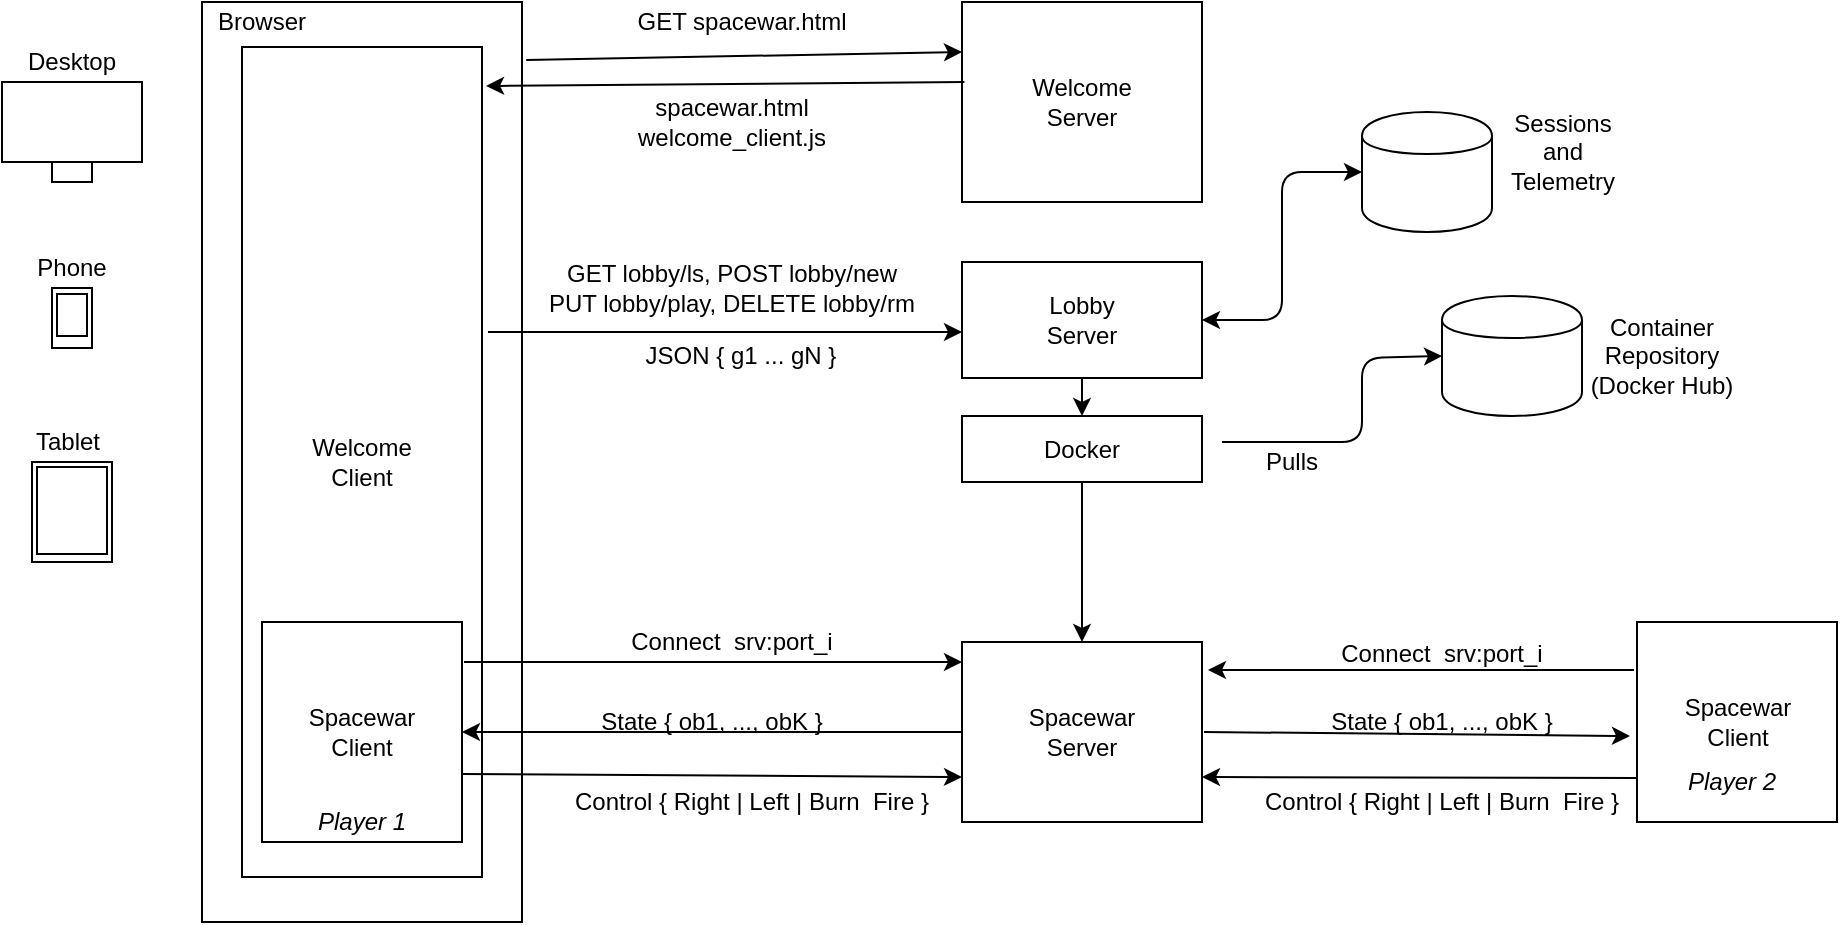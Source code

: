 <mxfile version="12.5.8" type="github" pages="2">
  <diagram id="-MNmQAJdXIxdF0hV3k_a" name="Page-1">
    <mxGraphModel dx="1262" dy="760" grid="1" gridSize="10" guides="1" tooltips="1" connect="1" arrows="1" fold="1" page="1" pageScale="1" pageWidth="1100" pageHeight="850" math="0" shadow="0">
      <root>
        <mxCell id="0"/>
        <mxCell id="1" parent="0"/>
        <mxCell id="GTpEuiMnmMogO06giJks-11" value="" style="rounded=0;whiteSpace=wrap;html=1;" parent="1" vertex="1">
          <mxGeometry x="165" y="122" width="160" height="460" as="geometry"/>
        </mxCell>
        <mxCell id="BTNIQl1lcjPrq77fa2lV-5" value="" style="rounded=0;whiteSpace=wrap;html=1;" parent="1" vertex="1">
          <mxGeometry x="80" y="352" width="40" height="50" as="geometry"/>
        </mxCell>
        <mxCell id="BTNIQl1lcjPrq77fa2lV-1" value="" style="rounded=0;whiteSpace=wrap;html=1;" parent="1" vertex="1">
          <mxGeometry x="65" y="162" width="70" height="40" as="geometry"/>
        </mxCell>
        <mxCell id="BTNIQl1lcjPrq77fa2lV-2" value="" style="rounded=0;whiteSpace=wrap;html=1;" parent="1" vertex="1">
          <mxGeometry x="90" y="202" width="20" height="10" as="geometry"/>
        </mxCell>
        <mxCell id="BTNIQl1lcjPrq77fa2lV-3" value="" style="rounded=0;whiteSpace=wrap;html=1;snapToPoint=0;" parent="1" vertex="1">
          <mxGeometry x="82.5" y="354.5" width="35" height="43.5" as="geometry"/>
        </mxCell>
        <mxCell id="BTNIQl1lcjPrq77fa2lV-6" value="" style="rounded=0;whiteSpace=wrap;html=1;" parent="1" vertex="1">
          <mxGeometry x="90" y="265" width="20" height="30" as="geometry"/>
        </mxCell>
        <mxCell id="GTpEuiMnmMogO06giJks-6" value="" style="rounded=0;whiteSpace=wrap;html=1;" parent="1" vertex="1">
          <mxGeometry x="92.5" y="268" width="15" height="21" as="geometry"/>
        </mxCell>
        <mxCell id="GTpEuiMnmMogO06giJks-8" value="Welcome&lt;br&gt;Client" style="rounded=0;whiteSpace=wrap;html=1;" parent="1" vertex="1">
          <mxGeometry x="185" y="144.5" width="120" height="415" as="geometry"/>
        </mxCell>
        <mxCell id="GTpEuiMnmMogO06giJks-10" value="Spacewar&lt;br&gt;Client" style="rounded=0;whiteSpace=wrap;html=1;" parent="1" vertex="1">
          <mxGeometry x="195" y="432" width="100" height="110" as="geometry"/>
        </mxCell>
        <mxCell id="GTpEuiMnmMogO06giJks-12" value="Welcome&lt;br&gt;Server" style="rounded=0;whiteSpace=wrap;html=1;" parent="1" vertex="1">
          <mxGeometry x="545" y="122" width="120" height="100" as="geometry"/>
        </mxCell>
        <mxCell id="MLfxrH9U8GJCvspRP1UE-8" style="edgeStyle=orthogonalEdgeStyle;rounded=0;orthogonalLoop=1;jettySize=auto;html=1;exitX=0.5;exitY=1;exitDx=0;exitDy=0;entryX=0.5;entryY=0;entryDx=0;entryDy=0;" parent="1" source="GTpEuiMnmMogO06giJks-15" target="GTpEuiMnmMogO06giJks-20" edge="1">
          <mxGeometry relative="1" as="geometry"/>
        </mxCell>
        <mxCell id="GTpEuiMnmMogO06giJks-15" value="Lobby&lt;br&gt;Server" style="rounded=0;whiteSpace=wrap;html=1;" parent="1" vertex="1">
          <mxGeometry x="545" y="252" width="120" height="58" as="geometry"/>
        </mxCell>
        <mxCell id="GTpEuiMnmMogO06giJks-17" value="Spacewar&lt;br&gt;Server" style="rounded=0;whiteSpace=wrap;html=1;" parent="1" vertex="1">
          <mxGeometry x="545" y="442" width="120" height="90" as="geometry"/>
        </mxCell>
        <mxCell id="GTpEuiMnmMogO06giJks-20" value="Docker" style="rounded=0;whiteSpace=wrap;html=1;" parent="1" vertex="1">
          <mxGeometry x="545" y="329" width="120" height="33" as="geometry"/>
        </mxCell>
        <mxCell id="MLfxrH9U8GJCvspRP1UE-3" value="" style="endArrow=classic;html=1;exitX=0.5;exitY=1;exitDx=0;exitDy=0;entryX=0.5;entryY=0;entryDx=0;entryDy=0;" parent="1" source="GTpEuiMnmMogO06giJks-20" target="GTpEuiMnmMogO06giJks-17" edge="1">
          <mxGeometry width="50" height="50" relative="1" as="geometry">
            <mxPoint x="115" y="542" as="sourcePoint"/>
            <mxPoint x="165" y="492" as="targetPoint"/>
          </mxGeometry>
        </mxCell>
        <mxCell id="MLfxrH9U8GJCvspRP1UE-9" value="" style="shape=cylinder;whiteSpace=wrap;html=1;boundedLbl=1;backgroundOutline=1;" parent="1" vertex="1">
          <mxGeometry x="745" y="177" width="65" height="60" as="geometry"/>
        </mxCell>
        <mxCell id="MLfxrH9U8GJCvspRP1UE-11" value="Sessions&lt;br&gt;and&lt;br&gt;Telemetry" style="text;html=1;align=center;verticalAlign=middle;resizable=0;points=[];autosize=1;" parent="1" vertex="1">
          <mxGeometry x="810" y="172" width="70" height="50" as="geometry"/>
        </mxCell>
        <mxCell id="MLfxrH9U8GJCvspRP1UE-12" value="Desktop" style="text;html=1;strokeColor=none;fillColor=none;align=center;verticalAlign=middle;whiteSpace=wrap;rounded=0;" parent="1" vertex="1">
          <mxGeometry x="80" y="142" width="40" height="20" as="geometry"/>
        </mxCell>
        <mxCell id="MLfxrH9U8GJCvspRP1UE-13" value="Phone" style="text;html=1;strokeColor=none;fillColor=none;align=center;verticalAlign=middle;whiteSpace=wrap;rounded=0;" parent="1" vertex="1">
          <mxGeometry x="80" y="245" width="40" height="20" as="geometry"/>
        </mxCell>
        <mxCell id="MLfxrH9U8GJCvspRP1UE-15" value="Tablet" style="text;html=1;strokeColor=none;fillColor=none;align=center;verticalAlign=middle;whiteSpace=wrap;rounded=0;" parent="1" vertex="1">
          <mxGeometry x="77.5" y="332" width="40" height="20" as="geometry"/>
        </mxCell>
        <mxCell id="iC5oyhufUp80yWhtW3xy-1" value="" style="endArrow=classic;html=1;exitX=0.01;exitY=0.4;exitDx=0;exitDy=0;entryX=1.017;entryY=0.047;entryDx=0;entryDy=0;entryPerimeter=0;exitPerimeter=0;" edge="1" parent="1" source="GTpEuiMnmMogO06giJks-12" target="GTpEuiMnmMogO06giJks-8">
          <mxGeometry width="50" height="50" relative="1" as="geometry">
            <mxPoint x="115" y="552" as="sourcePoint"/>
            <mxPoint x="165" y="502" as="targetPoint"/>
          </mxGeometry>
        </mxCell>
        <mxCell id="iC5oyhufUp80yWhtW3xy-5" value="Browser" style="text;html=1;strokeColor=none;fillColor=none;align=center;verticalAlign=middle;whiteSpace=wrap;rounded=0;" vertex="1" parent="1">
          <mxGeometry x="175" y="122" width="40" height="20" as="geometry"/>
        </mxCell>
        <mxCell id="iC5oyhufUp80yWhtW3xy-6" value="GET spacewar.html" style="text;html=1;strokeColor=none;fillColor=none;align=center;verticalAlign=middle;whiteSpace=wrap;rounded=0;" vertex="1" parent="1">
          <mxGeometry x="380" y="122" width="110" height="20" as="geometry"/>
        </mxCell>
        <mxCell id="iC5oyhufUp80yWhtW3xy-10" value="spacewar.html&lt;br&gt;welcome_client.js" style="text;html=1;strokeColor=none;fillColor=none;align=center;verticalAlign=middle;whiteSpace=wrap;rounded=0;" vertex="1" parent="1">
          <mxGeometry x="410" y="172" width="40" height="20" as="geometry"/>
        </mxCell>
        <mxCell id="iC5oyhufUp80yWhtW3xy-14" value="GET lobby/ls, POST lobby/new&lt;br&gt;PUT lobby/play, DELETE lobby/rm" style="text;html=1;strokeColor=none;fillColor=none;align=center;verticalAlign=middle;whiteSpace=wrap;rounded=0;" vertex="1" parent="1">
          <mxGeometry x="305" y="245" width="250" height="40" as="geometry"/>
        </mxCell>
        <mxCell id="iC5oyhufUp80yWhtW3xy-15" value="" style="endArrow=classic;html=1;entryX=0.96;entryY=1.05;entryDx=0;entryDy=0;entryPerimeter=0;" edge="1" parent="1" target="iC5oyhufUp80yWhtW3xy-14">
          <mxGeometry width="50" height="50" relative="1" as="geometry">
            <mxPoint x="308" y="287" as="sourcePoint"/>
            <mxPoint x="115" y="502" as="targetPoint"/>
          </mxGeometry>
        </mxCell>
        <mxCell id="iC5oyhufUp80yWhtW3xy-16" value="JSON { g1 ... gN }" style="text;html=1;strokeColor=none;fillColor=none;align=center;verticalAlign=middle;whiteSpace=wrap;rounded=0;" vertex="1" parent="1">
          <mxGeometry x="352.5" y="289" width="162.5" height="20" as="geometry"/>
        </mxCell>
        <mxCell id="iC5oyhufUp80yWhtW3xy-17" value="" style="endArrow=classic;html=1;exitX=1.01;exitY=0.182;exitDx=0;exitDy=0;exitPerimeter=0;" edge="1" parent="1" source="GTpEuiMnmMogO06giJks-10">
          <mxGeometry width="50" height="50" relative="1" as="geometry">
            <mxPoint x="65" y="612" as="sourcePoint"/>
            <mxPoint x="545" y="452" as="targetPoint"/>
          </mxGeometry>
        </mxCell>
        <mxCell id="iC5oyhufUp80yWhtW3xy-18" value="Connect&amp;nbsp; srv:port_i" style="text;html=1;strokeColor=none;fillColor=none;align=center;verticalAlign=middle;whiteSpace=wrap;rounded=0;" vertex="1" parent="1">
          <mxGeometry x="370" y="432" width="120" height="20" as="geometry"/>
        </mxCell>
        <mxCell id="iC5oyhufUp80yWhtW3xy-23" value="State { ob1, ..., obK }" style="text;html=1;strokeColor=none;fillColor=none;align=center;verticalAlign=middle;whiteSpace=wrap;rounded=0;" vertex="1" parent="1">
          <mxGeometry x="350" y="472" width="140" height="20" as="geometry"/>
        </mxCell>
        <mxCell id="iC5oyhufUp80yWhtW3xy-26" value="" style="endArrow=classic;html=1;exitX=0;exitY=0.5;exitDx=0;exitDy=0;entryX=1;entryY=0.5;entryDx=0;entryDy=0;" edge="1" parent="1" source="GTpEuiMnmMogO06giJks-17" target="GTpEuiMnmMogO06giJks-10">
          <mxGeometry width="50" height="50" relative="1" as="geometry">
            <mxPoint x="65" y="612" as="sourcePoint"/>
            <mxPoint x="115" y="562" as="targetPoint"/>
          </mxGeometry>
        </mxCell>
        <mxCell id="iC5oyhufUp80yWhtW3xy-30" value="" style="endArrow=classic;html=1;entryX=0;entryY=0.25;entryDx=0;entryDy=0;exitX=1.013;exitY=0.063;exitDx=0;exitDy=0;exitPerimeter=0;" edge="1" parent="1" source="GTpEuiMnmMogO06giJks-11" target="GTpEuiMnmMogO06giJks-12">
          <mxGeometry width="50" height="50" relative="1" as="geometry">
            <mxPoint x="65" y="592" as="sourcePoint"/>
            <mxPoint x="115" y="542" as="targetPoint"/>
          </mxGeometry>
        </mxCell>
        <mxCell id="iC5oyhufUp80yWhtW3xy-31" value="" style="endArrow=classic;html=1;entryX=0;entryY=0.75;entryDx=0;entryDy=0;exitX=1;exitY=0.691;exitDx=0;exitDy=0;exitPerimeter=0;" edge="1" parent="1" source="GTpEuiMnmMogO06giJks-10" target="GTpEuiMnmMogO06giJks-17">
          <mxGeometry width="50" height="50" relative="1" as="geometry">
            <mxPoint x="305" y="510" as="sourcePoint"/>
            <mxPoint x="115" y="602" as="targetPoint"/>
          </mxGeometry>
        </mxCell>
        <mxCell id="iC5oyhufUp80yWhtW3xy-32" value="Control { Right | Left | Burn&amp;nbsp; Fire }" style="text;html=1;strokeColor=none;fillColor=none;align=center;verticalAlign=middle;whiteSpace=wrap;rounded=0;" vertex="1" parent="1">
          <mxGeometry x="325" y="512" width="230" height="20" as="geometry"/>
        </mxCell>
        <mxCell id="iC5oyhufUp80yWhtW3xy-34" value="" style="endArrow=classic;startArrow=classic;html=1;exitX=1;exitY=0.5;exitDx=0;exitDy=0;entryX=0;entryY=0.5;entryDx=0;entryDy=0;" edge="1" parent="1" source="GTpEuiMnmMogO06giJks-15" target="MLfxrH9U8GJCvspRP1UE-9">
          <mxGeometry width="50" height="50" relative="1" as="geometry">
            <mxPoint x="725" y="352" as="sourcePoint"/>
            <mxPoint x="775" y="302" as="targetPoint"/>
            <Array as="points">
              <mxPoint x="705" y="281"/>
              <mxPoint x="705" y="207"/>
            </Array>
          </mxGeometry>
        </mxCell>
        <mxCell id="iC5oyhufUp80yWhtW3xy-35" value="" style="shape=cylinder;whiteSpace=wrap;html=1;boundedLbl=1;backgroundOutline=1;" vertex="1" parent="1">
          <mxGeometry x="785" y="269" width="70" height="60" as="geometry"/>
        </mxCell>
        <mxCell id="iC5oyhufUp80yWhtW3xy-36" value="Container Repository&lt;br&gt;(Docker Hub)" style="text;html=1;strokeColor=none;fillColor=none;align=center;verticalAlign=middle;whiteSpace=wrap;rounded=0;" vertex="1" parent="1">
          <mxGeometry x="845" y="289" width="100" height="20" as="geometry"/>
        </mxCell>
        <mxCell id="iC5oyhufUp80yWhtW3xy-38" value="" style="endArrow=classic;html=1;entryX=0;entryY=0.5;entryDx=0;entryDy=0;" edge="1" parent="1" target="iC5oyhufUp80yWhtW3xy-35">
          <mxGeometry width="50" height="50" relative="1" as="geometry">
            <mxPoint x="675" y="342" as="sourcePoint"/>
            <mxPoint x="745" y="302" as="targetPoint"/>
            <Array as="points">
              <mxPoint x="745" y="342"/>
              <mxPoint x="745" y="300"/>
            </Array>
          </mxGeometry>
        </mxCell>
        <mxCell id="iC5oyhufUp80yWhtW3xy-39" value="Pulls" style="text;html=1;strokeColor=none;fillColor=none;align=center;verticalAlign=middle;whiteSpace=wrap;rounded=0;" vertex="1" parent="1">
          <mxGeometry x="690" y="342" width="40" height="20" as="geometry"/>
        </mxCell>
        <mxCell id="iC5oyhufUp80yWhtW3xy-40" value="Spacewar&lt;br&gt;Client" style="rounded=0;whiteSpace=wrap;html=1;" vertex="1" parent="1">
          <mxGeometry x="882.5" y="432" width="100" height="100" as="geometry"/>
        </mxCell>
        <mxCell id="iC5oyhufUp80yWhtW3xy-42" value="" style="endArrow=classic;html=1;" edge="1" parent="1">
          <mxGeometry width="50" height="50" relative="1" as="geometry">
            <mxPoint x="881" y="456" as="sourcePoint"/>
            <mxPoint x="668" y="456" as="targetPoint"/>
          </mxGeometry>
        </mxCell>
        <mxCell id="iC5oyhufUp80yWhtW3xy-43" value="" style="endArrow=classic;html=1;entryX=-0.035;entryY=0.57;entryDx=0;entryDy=0;entryPerimeter=0;" edge="1" parent="1" target="iC5oyhufUp80yWhtW3xy-40">
          <mxGeometry width="50" height="50" relative="1" as="geometry">
            <mxPoint x="666" y="487" as="sourcePoint"/>
            <mxPoint x="795" y="487" as="targetPoint"/>
          </mxGeometry>
        </mxCell>
        <mxCell id="iC5oyhufUp80yWhtW3xy-44" value="" style="endArrow=classic;html=1;entryX=1;entryY=0.75;entryDx=0;entryDy=0;" edge="1" parent="1" target="GTpEuiMnmMogO06giJks-17">
          <mxGeometry width="50" height="50" relative="1" as="geometry">
            <mxPoint x="883" y="510" as="sourcePoint"/>
            <mxPoint x="165" y="602" as="targetPoint"/>
          </mxGeometry>
        </mxCell>
        <mxCell id="iC5oyhufUp80yWhtW3xy-45" value="Connect&amp;nbsp; srv:port_i" style="text;html=1;strokeColor=none;fillColor=none;align=center;verticalAlign=middle;whiteSpace=wrap;rounded=0;" vertex="1" parent="1">
          <mxGeometry x="725" y="438" width="120" height="20" as="geometry"/>
        </mxCell>
        <mxCell id="iC5oyhufUp80yWhtW3xy-46" value="State { ob1, ..., obK }" style="text;html=1;strokeColor=none;fillColor=none;align=center;verticalAlign=middle;whiteSpace=wrap;rounded=0;" vertex="1" parent="1">
          <mxGeometry x="715" y="472" width="140" height="20" as="geometry"/>
        </mxCell>
        <mxCell id="iC5oyhufUp80yWhtW3xy-47" value="Control { Right | Left | Burn&amp;nbsp; Fire }" style="text;html=1;strokeColor=none;fillColor=none;align=center;verticalAlign=middle;whiteSpace=wrap;rounded=0;" vertex="1" parent="1">
          <mxGeometry x="670" y="512" width="230" height="20" as="geometry"/>
        </mxCell>
        <mxCell id="iC5oyhufUp80yWhtW3xy-49" value="Player 1" style="text;html=1;strokeColor=none;fillColor=none;align=center;verticalAlign=middle;whiteSpace=wrap;rounded=0;fontStyle=2" vertex="1" parent="1">
          <mxGeometry x="215" y="522" width="60" height="20" as="geometry"/>
        </mxCell>
        <mxCell id="iC5oyhufUp80yWhtW3xy-50" value="Player 2" style="text;html=1;strokeColor=none;fillColor=none;align=center;verticalAlign=middle;whiteSpace=wrap;rounded=0;fontStyle=2" vertex="1" parent="1">
          <mxGeometry x="900" y="502" width="60" height="20" as="geometry"/>
        </mxCell>
      </root>
    </mxGraphModel>
  </diagram>
  <diagram id="YtWbQNYZNnclogAfLK5a" name="Page-2">
        <mxGraphModel dx="546" dy="822" grid="1" gridSize="10" guides="1" tooltips="1" connect="1" arrows="1" fold="1" page="1" pageScale="1" pageWidth="850" pageHeight="1100" math="0" shadow="0">
            <root>
                <mxCell id="NxmYshcDzXWmiyciukDt-0"/>
                <mxCell id="NxmYshcDzXWmiyciukDt-1" parent="NxmYshcDzXWmiyciukDt-0"/>
              </root>
          </mxGraphModel>
      </diagram>
</mxfile>
